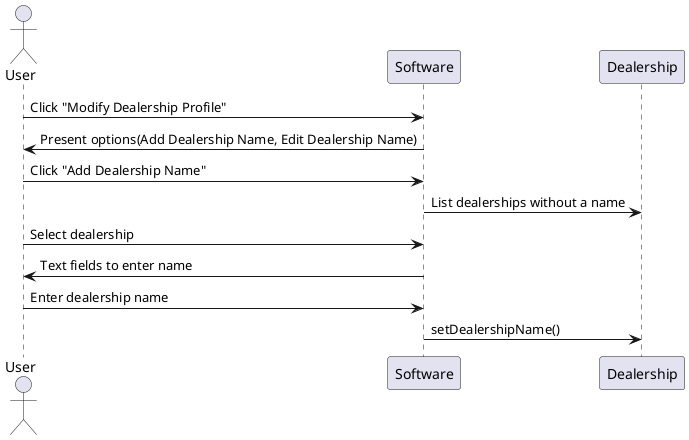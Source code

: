 @startuml
'https://plantuml.com/sequence-diagram

actor User
participant "Software" as System
participant "Dealership" as Dealership


User -> System: Click "Modify Dealership Profile"
System -> User: Present options(Add Dealership Name, Edit Dealership Name)
User -> System: Click "Add Dealership Name"
System -> Dealership: List dealerships without a name
User -> System: Select dealership
System -> User: Text fields to enter name
User -> System: Enter dealership name
System -> Dealership: setDealershipName()

@enduml

